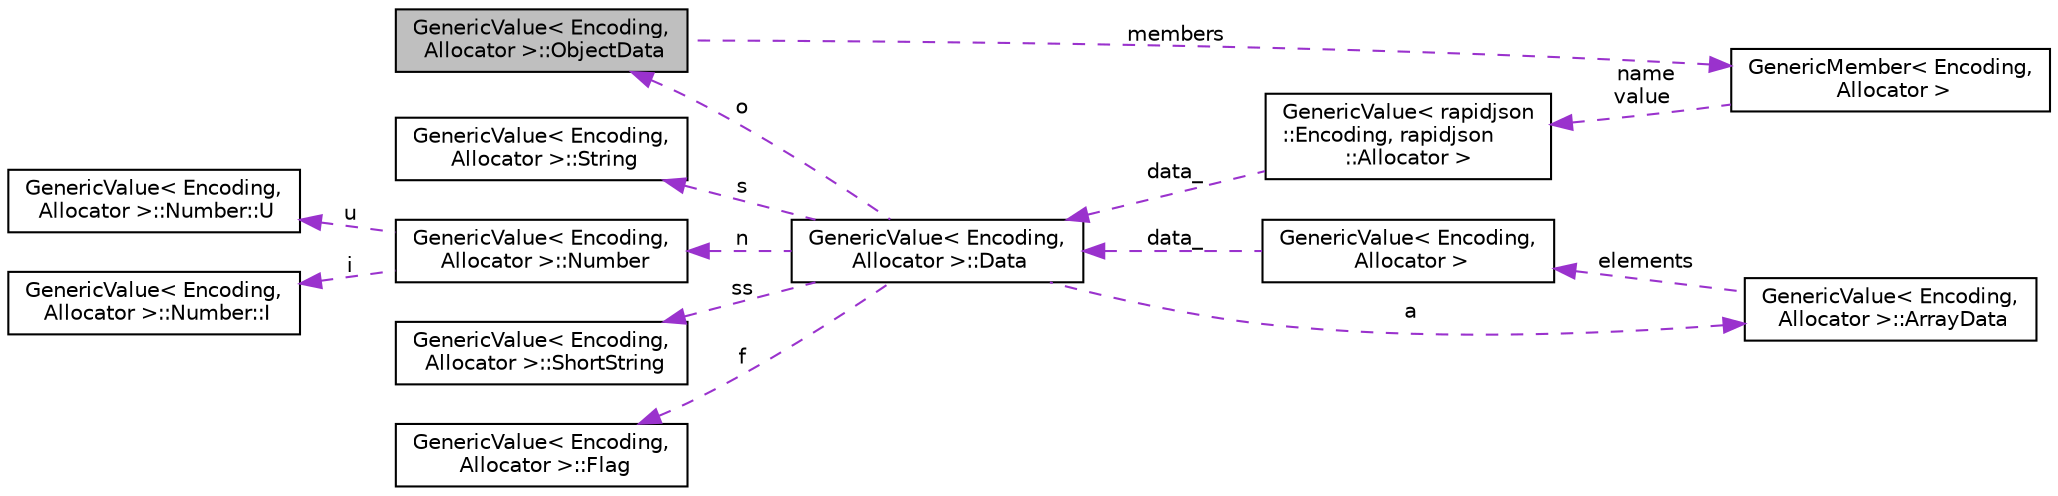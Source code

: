 digraph "GenericValue&lt; Encoding, Allocator &gt;::ObjectData"
{
 // LATEX_PDF_SIZE
  edge [fontname="Helvetica",fontsize="10",labelfontname="Helvetica",labelfontsize="10"];
  node [fontname="Helvetica",fontsize="10",shape=record];
  rankdir="LR";
  Node1 [label="GenericValue\< Encoding,\l Allocator \>::ObjectData",height=0.2,width=0.4,color="black", fillcolor="grey75", style="filled", fontcolor="black",tooltip=" "];
  Node2 -> Node1 [dir="back",color="darkorchid3",fontsize="10",style="dashed",label=" members" ,fontname="Helvetica"];
  Node2 [label="GenericMember\< Encoding,\l Allocator \>",height=0.2,width=0.4,color="black", fillcolor="white", style="filled",URL="$classGenericMember.html",tooltip="Name-value pair in a JSON object value."];
  Node3 -> Node2 [dir="back",color="darkorchid3",fontsize="10",style="dashed",label=" name\nvalue" ,fontname="Helvetica"];
  Node3 [label="GenericValue\< rapidjson\l::Encoding, rapidjson\l::Allocator \>",height=0.2,width=0.4,color="black", fillcolor="white", style="filled",URL="$classGenericValue.html",tooltip=" "];
  Node4 -> Node3 [dir="back",color="darkorchid3",fontsize="10",style="dashed",label=" data_" ,fontname="Helvetica"];
  Node4 [label="GenericValue\< Encoding,\l Allocator \>::Data",height=0.2,width=0.4,color="black", fillcolor="white", style="filled",URL="$unionGenericValue_1_1Data.html",tooltip=" "];
  Node5 -> Node4 [dir="back",color="darkorchid3",fontsize="10",style="dashed",label=" s" ,fontname="Helvetica"];
  Node5 [label="GenericValue\< Encoding,\l Allocator \>::String",height=0.2,width=0.4,color="black", fillcolor="white", style="filled",URL="$structGenericValue_1_1String.html",tooltip=" "];
  Node6 -> Node4 [dir="back",color="darkorchid3",fontsize="10",style="dashed",label=" a" ,fontname="Helvetica"];
  Node6 [label="GenericValue\< Encoding,\l Allocator \>::ArrayData",height=0.2,width=0.4,color="black", fillcolor="white", style="filled",URL="$structGenericValue_1_1ArrayData.html",tooltip=" "];
  Node7 -> Node6 [dir="back",color="darkorchid3",fontsize="10",style="dashed",label=" elements" ,fontname="Helvetica"];
  Node7 [label="GenericValue\< Encoding,\l Allocator \>",height=0.2,width=0.4,color="black", fillcolor="white", style="filled",URL="$classGenericValue.html",tooltip="Represents a JSON value. Use Value for UTF8 encoding and default allocator."];
  Node4 -> Node7 [dir="back",color="darkorchid3",fontsize="10",style="dashed",label=" data_" ,fontname="Helvetica"];
  Node1 -> Node4 [dir="back",color="darkorchid3",fontsize="10",style="dashed",label=" o" ,fontname="Helvetica"];
  Node8 -> Node4 [dir="back",color="darkorchid3",fontsize="10",style="dashed",label=" n" ,fontname="Helvetica"];
  Node8 [label="GenericValue\< Encoding,\l Allocator \>::Number",height=0.2,width=0.4,color="black", fillcolor="white", style="filled",URL="$unionGenericValue_1_1Number.html",tooltip=" "];
  Node9 -> Node8 [dir="back",color="darkorchid3",fontsize="10",style="dashed",label=" u" ,fontname="Helvetica"];
  Node9 [label="GenericValue\< Encoding,\l Allocator \>::Number::U",height=0.2,width=0.4,color="black", fillcolor="white", style="filled",URL="$structGenericValue_1_1Number_1_1U.html",tooltip=" "];
  Node10 -> Node8 [dir="back",color="darkorchid3",fontsize="10",style="dashed",label=" i" ,fontname="Helvetica"];
  Node10 [label="GenericValue\< Encoding,\l Allocator \>::Number::I",height=0.2,width=0.4,color="black", fillcolor="white", style="filled",URL="$structGenericValue_1_1Number_1_1I.html",tooltip=" "];
  Node11 -> Node4 [dir="back",color="darkorchid3",fontsize="10",style="dashed",label=" ss" ,fontname="Helvetica"];
  Node11 [label="GenericValue\< Encoding,\l Allocator \>::ShortString",height=0.2,width=0.4,color="black", fillcolor="white", style="filled",URL="$structGenericValue_1_1ShortString.html",tooltip=" "];
  Node12 -> Node4 [dir="back",color="darkorchid3",fontsize="10",style="dashed",label=" f" ,fontname="Helvetica"];
  Node12 [label="GenericValue\< Encoding,\l Allocator \>::Flag",height=0.2,width=0.4,color="black", fillcolor="white", style="filled",URL="$structGenericValue_1_1Flag.html",tooltip=" "];
}
